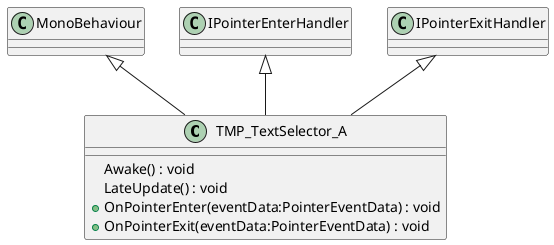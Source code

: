 @startuml
class TMP_TextSelector_A {
    Awake() : void
    LateUpdate() : void
    + OnPointerEnter(eventData:PointerEventData) : void
    + OnPointerExit(eventData:PointerEventData) : void
}
MonoBehaviour <|-- TMP_TextSelector_A
IPointerEnterHandler <|-- TMP_TextSelector_A
IPointerExitHandler <|-- TMP_TextSelector_A
@enduml
